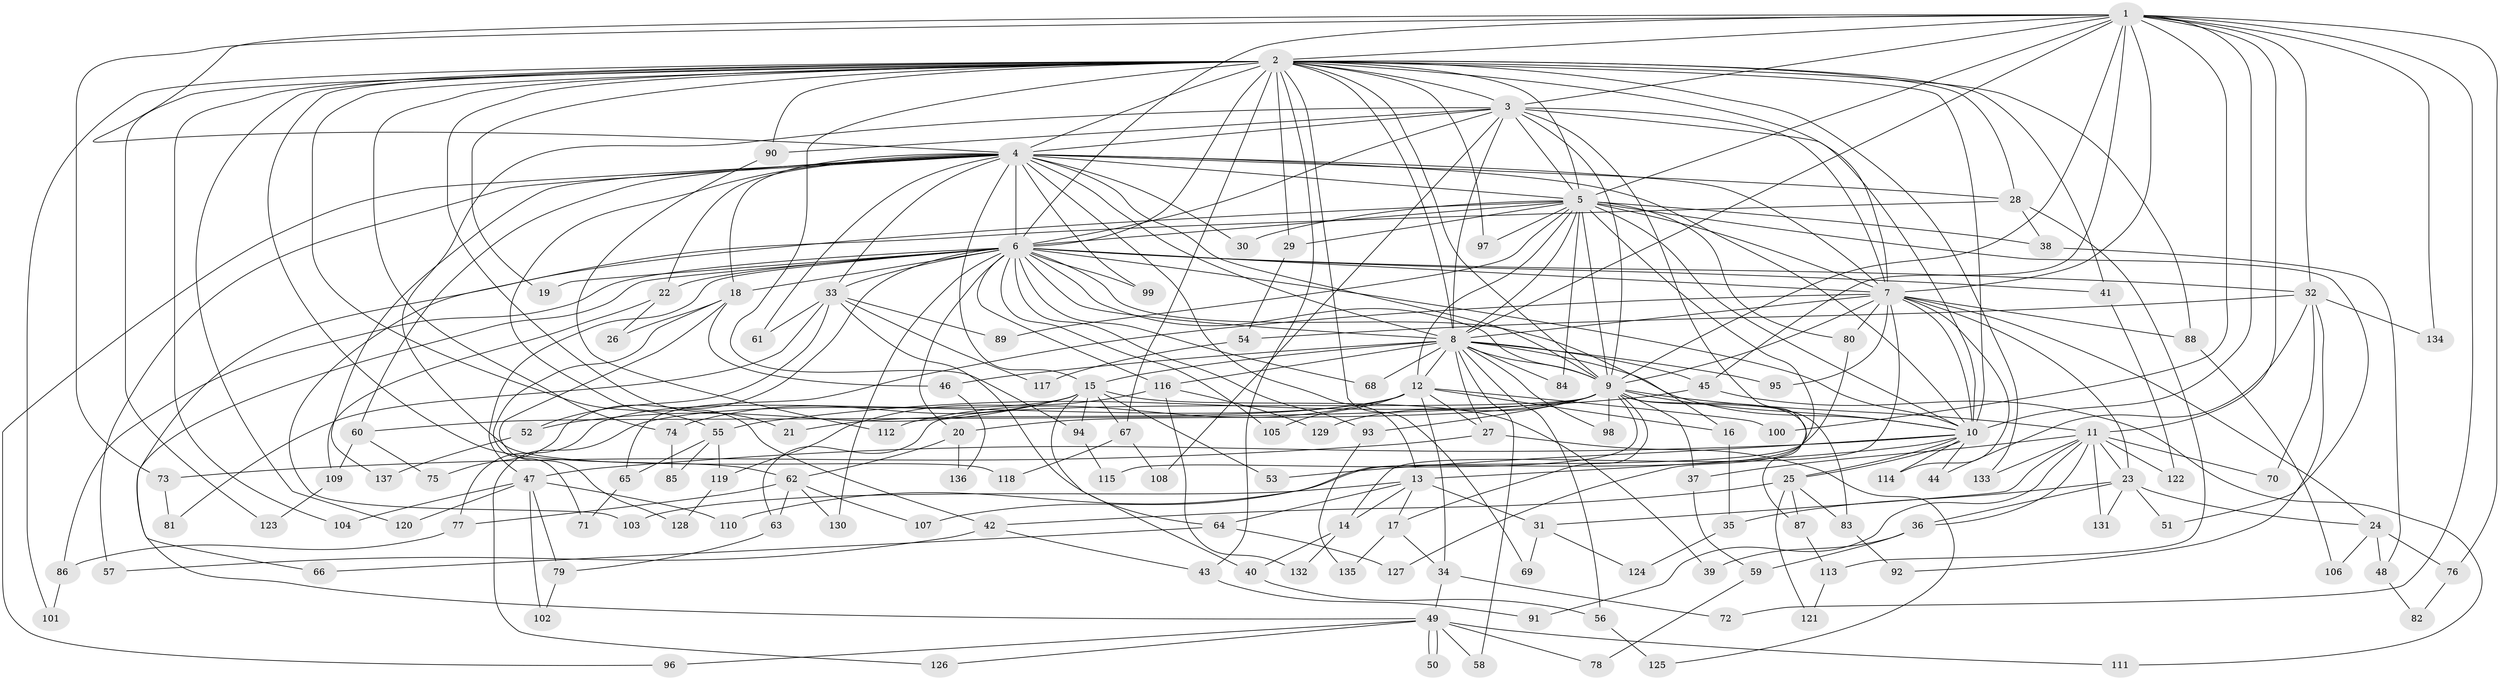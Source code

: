 // Generated by graph-tools (version 1.1) at 2025/11/02/27/25 16:11:03]
// undirected, 137 vertices, 299 edges
graph export_dot {
graph [start="1"]
  node [color=gray90,style=filled];
  1;
  2;
  3;
  4;
  5;
  6;
  7;
  8;
  9;
  10;
  11;
  12;
  13;
  14;
  15;
  16;
  17;
  18;
  19;
  20;
  21;
  22;
  23;
  24;
  25;
  26;
  27;
  28;
  29;
  30;
  31;
  32;
  33;
  34;
  35;
  36;
  37;
  38;
  39;
  40;
  41;
  42;
  43;
  44;
  45;
  46;
  47;
  48;
  49;
  50;
  51;
  52;
  53;
  54;
  55;
  56;
  57;
  58;
  59;
  60;
  61;
  62;
  63;
  64;
  65;
  66;
  67;
  68;
  69;
  70;
  71;
  72;
  73;
  74;
  75;
  76;
  77;
  78;
  79;
  80;
  81;
  82;
  83;
  84;
  85;
  86;
  87;
  88;
  89;
  90;
  91;
  92;
  93;
  94;
  95;
  96;
  97;
  98;
  99;
  100;
  101;
  102;
  103;
  104;
  105;
  106;
  107;
  108;
  109;
  110;
  111;
  112;
  113;
  114;
  115;
  116;
  117;
  118;
  119;
  120;
  121;
  122;
  123;
  124;
  125;
  126;
  127;
  128;
  129;
  130;
  131;
  132;
  133;
  134;
  135;
  136;
  137;
  1 -- 2;
  1 -- 3;
  1 -- 4;
  1 -- 5;
  1 -- 6;
  1 -- 7;
  1 -- 8;
  1 -- 9;
  1 -- 10;
  1 -- 11;
  1 -- 32;
  1 -- 45;
  1 -- 72;
  1 -- 73;
  1 -- 76;
  1 -- 100;
  1 -- 134;
  2 -- 3;
  2 -- 4;
  2 -- 5;
  2 -- 6;
  2 -- 7;
  2 -- 8;
  2 -- 9;
  2 -- 10;
  2 -- 19;
  2 -- 21;
  2 -- 28;
  2 -- 29;
  2 -- 41;
  2 -- 43;
  2 -- 55;
  2 -- 62;
  2 -- 67;
  2 -- 69;
  2 -- 74;
  2 -- 88;
  2 -- 90;
  2 -- 94;
  2 -- 97;
  2 -- 101;
  2 -- 104;
  2 -- 120;
  2 -- 123;
  2 -- 133;
  3 -- 4;
  3 -- 5;
  3 -- 6;
  3 -- 7;
  3 -- 8;
  3 -- 9;
  3 -- 10;
  3 -- 90;
  3 -- 107;
  3 -- 108;
  3 -- 118;
  4 -- 5;
  4 -- 6;
  4 -- 7;
  4 -- 8;
  4 -- 9;
  4 -- 10;
  4 -- 13;
  4 -- 15;
  4 -- 18;
  4 -- 22;
  4 -- 28;
  4 -- 30;
  4 -- 33;
  4 -- 42;
  4 -- 57;
  4 -- 60;
  4 -- 61;
  4 -- 96;
  4 -- 99;
  4 -- 137;
  5 -- 6;
  5 -- 7;
  5 -- 8;
  5 -- 9;
  5 -- 10;
  5 -- 12;
  5 -- 29;
  5 -- 30;
  5 -- 38;
  5 -- 51;
  5 -- 66;
  5 -- 80;
  5 -- 84;
  5 -- 89;
  5 -- 97;
  5 -- 127;
  6 -- 7;
  6 -- 8;
  6 -- 9;
  6 -- 10;
  6 -- 16;
  6 -- 18;
  6 -- 19;
  6 -- 20;
  6 -- 22;
  6 -- 32;
  6 -- 33;
  6 -- 41;
  6 -- 47;
  6 -- 49;
  6 -- 68;
  6 -- 75;
  6 -- 86;
  6 -- 93;
  6 -- 99;
  6 -- 105;
  6 -- 116;
  6 -- 130;
  7 -- 8;
  7 -- 9;
  7 -- 10;
  7 -- 14;
  7 -- 23;
  7 -- 24;
  7 -- 65;
  7 -- 80;
  7 -- 88;
  7 -- 95;
  7 -- 114;
  8 -- 9;
  8 -- 10;
  8 -- 12;
  8 -- 15;
  8 -- 27;
  8 -- 45;
  8 -- 46;
  8 -- 56;
  8 -- 58;
  8 -- 68;
  8 -- 84;
  8 -- 95;
  8 -- 98;
  8 -- 116;
  9 -- 10;
  9 -- 11;
  9 -- 17;
  9 -- 20;
  9 -- 37;
  9 -- 60;
  9 -- 63;
  9 -- 83;
  9 -- 87;
  9 -- 93;
  9 -- 98;
  9 -- 115;
  9 -- 129;
  10 -- 13;
  10 -- 25;
  10 -- 25;
  10 -- 44;
  10 -- 47;
  10 -- 53;
  10 -- 114;
  11 -- 23;
  11 -- 31;
  11 -- 36;
  11 -- 37;
  11 -- 70;
  11 -- 91;
  11 -- 122;
  11 -- 131;
  11 -- 133;
  12 -- 16;
  12 -- 21;
  12 -- 27;
  12 -- 34;
  12 -- 100;
  12 -- 105;
  12 -- 112;
  12 -- 126;
  13 -- 14;
  13 -- 17;
  13 -- 31;
  13 -- 64;
  13 -- 103;
  14 -- 40;
  14 -- 132;
  15 -- 39;
  15 -- 40;
  15 -- 52;
  15 -- 53;
  15 -- 67;
  15 -- 74;
  15 -- 77;
  15 -- 94;
  16 -- 35;
  17 -- 34;
  17 -- 135;
  18 -- 26;
  18 -- 46;
  18 -- 71;
  18 -- 128;
  20 -- 62;
  20 -- 136;
  22 -- 26;
  22 -- 109;
  23 -- 24;
  23 -- 35;
  23 -- 36;
  23 -- 51;
  23 -- 131;
  24 -- 48;
  24 -- 76;
  24 -- 106;
  25 -- 42;
  25 -- 83;
  25 -- 87;
  25 -- 121;
  27 -- 73;
  27 -- 125;
  28 -- 38;
  28 -- 103;
  28 -- 113;
  29 -- 54;
  31 -- 69;
  31 -- 124;
  32 -- 44;
  32 -- 54;
  32 -- 70;
  32 -- 92;
  32 -- 134;
  33 -- 52;
  33 -- 61;
  33 -- 64;
  33 -- 81;
  33 -- 89;
  33 -- 117;
  34 -- 49;
  34 -- 72;
  35 -- 124;
  36 -- 39;
  36 -- 59;
  37 -- 59;
  38 -- 48;
  40 -- 56;
  41 -- 122;
  42 -- 43;
  42 -- 57;
  43 -- 91;
  45 -- 55;
  45 -- 111;
  46 -- 136;
  47 -- 79;
  47 -- 102;
  47 -- 104;
  47 -- 110;
  47 -- 120;
  48 -- 82;
  49 -- 50;
  49 -- 50;
  49 -- 58;
  49 -- 78;
  49 -- 96;
  49 -- 111;
  49 -- 126;
  52 -- 137;
  54 -- 117;
  55 -- 65;
  55 -- 85;
  55 -- 119;
  56 -- 125;
  59 -- 78;
  60 -- 75;
  60 -- 109;
  62 -- 63;
  62 -- 77;
  62 -- 107;
  62 -- 130;
  63 -- 79;
  64 -- 66;
  64 -- 127;
  65 -- 71;
  67 -- 108;
  67 -- 118;
  73 -- 81;
  74 -- 85;
  76 -- 82;
  77 -- 86;
  79 -- 102;
  80 -- 110;
  83 -- 92;
  86 -- 101;
  87 -- 113;
  88 -- 106;
  90 -- 112;
  93 -- 135;
  94 -- 115;
  109 -- 123;
  113 -- 121;
  116 -- 119;
  116 -- 129;
  116 -- 132;
  119 -- 128;
}
